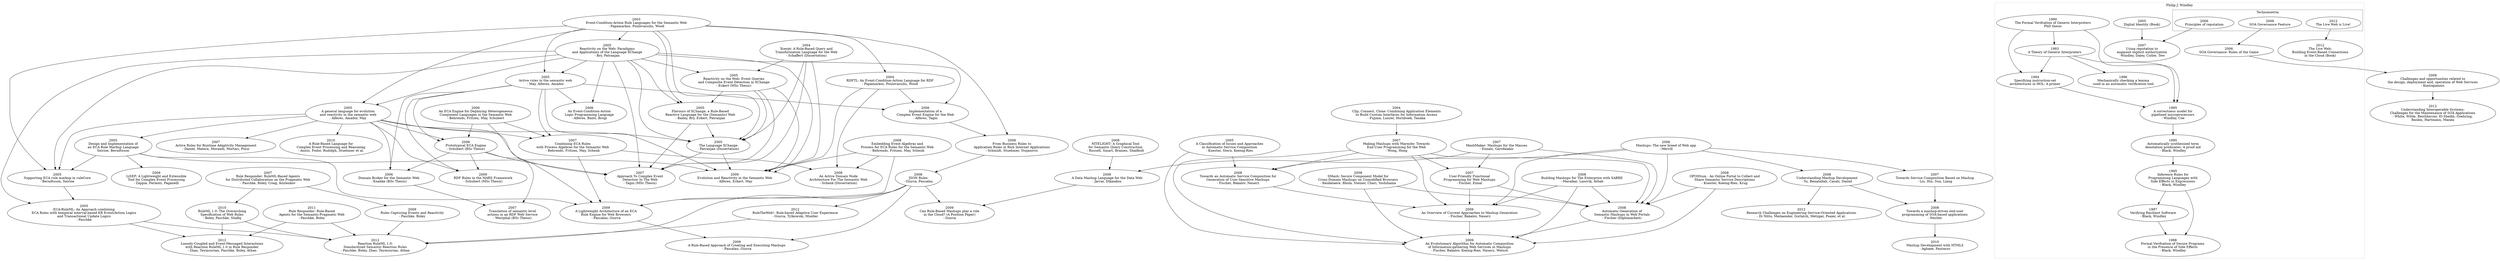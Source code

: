 digraph G {
//	page="85,110";


//TODO add XPath and RDF ressources?

/*
 *  2003
 */
	"2003-Papamarkos-ECARLSW.pdf"
	[label="2003\nEvent-Condition-Action Rule Languages for the Semantic Web\n- Papamarkos, Poulovassilis, Wood"];
	"2003-Papamarkos-ECARLSW.pdf" -> "2004-Papamarkos_etal-RDFTL.pdf";
	"2003-Papamarkos-ECARLSW.pdf" -> "2005-Alferes_etal-GLER.pdf";
	"2003-Papamarkos-ECARLSW.pdf" -> "2005-Bailey_etal-FlavorsOfXChange.pdf";
	"2003-Papamarkos-ECARLSW.pdf" -> "2005-Berndtsson_Serioe-ECA_ruleCore.pdf";
	"2003-Papamarkos-ECARLSW.pdf" -> "2005-Bry_etal-XChange.pdf";
	"2003-Papamarkos-ECARLSW.pdf" -> "2005-May_etal-ARSW.pdf";
	"2003-Papamarkos-ECARLSW.pdf" -> "2005-Patranjan-TLE.pdf";
	"2003-Papamarkos-ECARLSW.pdf" -> "2008-Schmidt_etal-BRAP.pdf";

/*
 *  2004
 */
	"2004-Fujima_etal-CCCCAE.pdf"
	[label="2004\nClip, Connect, Clone: Combining Application Elements\nto Build Custom Interfaces for Information Access\n- Fujima, Lunzer, Hornboek, Tanaka"];
	"2004-Fujima_etal-CCCCAE.pdf" -> "2007-Wong_Hong-Marmite.pdf";


	"2004-Papamarkos_etal-RDFTL.pdf"
	[label="2004\nRDFTL: An Event-Condition-Action Language for RDF\n- Papamarkos, Poulovassilis, Wood"];
	"2004-Papamarkos_etal-RDFTL.pdf" -> "2006-Alferes_Tagni-ICEEW.pdf";
	"2004-Papamarkos_etal-RDFTL.pdf" -> "2008-Schenk-ADNA.pdf";
	"2004-Papamarkos_etal-RDFTL.pdf" -> "2009-Alferes_etal-ERSW.pdf";

	"2004-Schaffert-Xcerpt.pdf"
	[label="2004\nXcerpt: A Rule-Based Query and\nTransformation Language for the Web\n- Schaffert (Dissertation)"];
	"2004-Schaffert-Xcerpt.pdf" -> "2005-Eckert-RWEQCED.pdf";
	"2004-Schaffert-Xcerpt.pdf" -> "2005-Patranjan-TLE.pdf";
	"2004-Schaffert-Xcerpt.pdf" -> "2007-Tagni-CET.pdf";
	"2004-Schaffert-Xcerpt.pdf" -> "2009-Alferes_etal-ERSW.pdf";
// Some paper reference also: F. Bry and S. Schaffert. A Gentle Introduction into Xcerpt, a Rule-based Query and Transformation Language for XML


/*
 *  2005
 */
	"2005-Alferes_etal-GLER.pdf"
	[label="2005\nA general language for evolution\nand reactivity in the semantic web\n- Alferes, Amador, May"];
	"2005-Alferes_etal-GLER.pdf" -> "2005-Berndtsson_Serioe-ECA_ruleCore.pdf";
	"2005-Alferes_etal-GLER.pdf" -> "2005-Seirioe_Berndtsson-DIECARML.pdf";
	"2005-Alferes_etal-GLER.pdf" -> "2005-Patranjan-TLE.pdf";
	"2005-Alferes_etal-GLER.pdf" -> "2006-Knabke-Domain_Broker.pdf";
	"2005-Alferes_etal-GLER.pdf" -> "2006-Schubert-ECA_Engine.pdf";
	"2005-Alferes_etal-GLER.pdf" -> "2007-Daniel_etal-ARRAM.pdf";
	"2005-Alferes_etal-GLER.pdf" -> "2007-Tagni-CET.pdf";
	"2005-Alferes_etal-GLER.pdf" -> "2007-Behrends_etal-CECAPA.pdf";
	"2005-Alferes_etal-GLER.pdf" -> "2009-Schubert-RDF_Rules_MARS.pdf";
	"2005-Alferes_etal-GLER.pdf" -> "2010-Anicic_etal-RBLCEPR.pdf";

	"2005-Bailey_etal-FlavorsOfXChange.pdf"
	[label="2005\nFlavours of XChange, a Rule-Based\nReactive Language for the (Semantic) Web\n- Bailey, Bry, Eckert, Patranjan"];
	"2005-Bailey_etal-FlavorsOfXChange.pdf" -> "2005-Patranjan-TLE.pdf";
	"2005-Bailey_etal-FlavorsOfXChange.pdf" -> "2007-Tagni-CET.pdf";

	"2005-Berndtsson_Serioe-ECA_ruleCore.pdf"
	[label="2005\nSupporting ECA rule markup in ruleCore\n- Berndtsson, Seirioe"];
	"2005-Berndtsson_Serioe-ECA_ruleCore.pdf" -> "2005-Paschke-ECA_RuleML.pdf";

	"2005-Bry_etal-XChange.pdf"
	[label="2005\nReactivity on the Web: Paradigms\nand Applications of the Language XChange\n- Bry, Patranjan"];
	"2005-Bry_etal-XChange.pdf" -> "2005-Alferes_etal-GLER.pdf";
	"2005-Bry_etal-XChange.pdf" -> "2005-Bailey_etal-FlavorsOfXChange.pdf";
	"2005-Bry_etal-XChange.pdf" -> "2005-Berndtsson_Serioe-ECA_ruleCore.pdf";
	"2005-Bry_etal-XChange.pdf" -> "2005-Eckert-RWEQCED.pdf";
	"2005-Bry_etal-XChange.pdf" -> "2005-May_etal-ARSW.pdf";
	"2005-Bry_etal-XChange.pdf" -> "2005-Patranjan-TLE.pdf";
	"2005-Bry_etal-XChange.pdf" -> "2005-Paschke-ECA_RuleML.pdf";
	"2005-Bry_etal-XChange.pdf" -> "2006-Alferes_etal-ECALPL.pdf";
	"2005-Bry_etal-XChange.pdf" -> "2006-Alferes_Tagni-ICEEW.pdf";
	"2005-Bry_etal-XChange.pdf" -> "2007-Tagni-CET.pdf";
	"2005-Bry_etal-XChange.pdf" -> "2009-Alferes_etal-ERSW.pdf";

	"2005-Eckert-RWEQCED.pdf"
	[label="2005\nReactivity on the Web: Event Queries\nand Composite Event Detection in XChange\n- Eckert (MSc Thesis)"];
	"2005-Eckert-RWEQCED.pdf" -> "2005-Bailey_etal-FlavorsOfXChange.pdf";
	"2005-Eckert-RWEQCED.pdf" -> "2007-Tagni-CET.pdf";
	"2005-Eckert-RWEQCED.pdf" -> "2005-Patranjan-TLE.pdf";
	"2005-Eckert-RWEQCED.pdf" -> "2009-Alferes_etal-ERSW.pdf";

	"2005-Kuester_etal-CIAASC.pdf"
	[label="2005\nA Classification of Issues and Approaches\nin Automatic Service Composition\n- Kuester, Stern, Koenig-Ries"];
	"2005-Kuester_etal-CIAASC.pdf" -> "2008-Fischer_etal-TASCG.pdf";
	"2005-Kuester_etal-CIAASC.pdf" -> "2009-Fischer_etal-EAACIGWS.pdf";

	"2005-May_etal-ARSW.pdf"
	[label="2005\nActive rules in the semantic web\n- May, Alferes, Amador"];
	"2005-May_etal-ARSW.pdf" -> "2006-Knabke-Domain_Broker.pdf";
	"2005-May_etal-ARSW.pdf" -> "2006-Alferes_etal-ECALPL.pdf";
	"2005-May_etal-ARSW.pdf" -> "2006-Alferes_Tagni-ICEEW.pdf";
	"2005-May_etal-ARSW.pdf" -> "2006-Schubert-ECA_Engine.pdf";
	"2005-May_etal-ARSW.pdf" -> "2007-Behrends_etal-CECAPA.pdf";
	"2005-May_etal-ARSW.pdf" -> "2009-Alferes_etal-ERSW.pdf";
	"2005-May_etal-ARSW.pdf" -> "2009-Schubert-RDF_Rules_MARS.pdf";

	"2005-Patranjan-TLE.pdf"
	[label="2005\nThe Language XChange\n- Patranjan (Dissertation)"];
	"2005-Patranjan-TLE.pdf" -> "2007-Tagni-CET.pdf";
	"2005-Patranjan-TLE.pdf" -> "2009-Alferes_etal-ERSW.pdf";

	"2005-Paschke-ECA_RuleML.pdf"
	[label="2005\nECA-RuleML: An Approach combining\nECA Rules with temporal interval-based KR Event/Action Logics\nand Transactional Update Logics\n- Paschke"];
	"2005-Paschke-ECA_RuleML.pdf" -> "2012-Zhao_etal-LCEMI.pdf";
	"2005-Paschke-ECA_RuleML.pdf" -> "2012-Paschke_etal-ReactionRuleML.pdf";

	"2005-Seirioe_Berndtsson-DIECARML.pdf"
	[label="2005\nDesign and Implementation of\nan ECA Rule Markup Language\nSeirioe, Berndtsson"];
	"2005-Seirioe_Berndtsson-DIECARML.pdf" -> "2005-Berndtsson_Serioe-ECA_ruleCore.pdf";
	"2005-Seirioe_Berndtsson-DIECARML.pdf" -> "2009-Alferes_etal-ERSW.pdf";
	"2005-Seirioe_Berndtsson-DIECARML.pdf" -> "2009-Pascalau_Giurca-LWAECARE.pdf";
	"2005-Seirioe_Berndtsson-DIECARML.pdf" -> "2009-Zappia_etal-LiSEP.pdf";
	
/*
 *  2006
 */
	"2006-Alferes_etal-ECALPL.pdf"
	[label="2006\nAn Event-Condition-Action\nLogic Programming Language\n- Alferes, Banti, Brogi"];

	"2006-Alferes_Tagni-ICEEW.pdf"
	[label="2006\nImplementation of a\nComplex Event Engine for the Web\n- Alferes, Tagni"];
	"2006-Alferes_Tagni-ICEEW.pdf" -> "2008-Schmidt_etal-BRAP.pdf";

	"2006-Behrends_etal-ECAEDHCL.pdf"
	[label="2006\nAn ECA Engine for Deploying Heterogeneous\nComponent Languages in the Semantic Web\n- Behrends, Fritzen, May, Schubert"];
	"2006-Behrends_etal-ECAEDHCL.pdf" -> "2006-Schubert-ECA_Engine.pdf";
	"2006-Behrends_etal-ECAEDHCL.pdf" -> "2007-Behrends_etal-CECAPA.pdf";
	"2006-Behrends_etal-ECAEDHCL.pdf" -> "2009-Pascalau_Giurca-LWAECARE.pdf";

	"2006-Knabke-Domain_Broker.pdf"
	[label="2006\nDomain Broker for the Semantic Web\n- Knabke (BSc Thesis)"];
	"2006-Knabke-Domain_Broker.pdf" -> "2007-Westphal-TSLA.pdf";

	"2006-Merrill-MNBWA.pdf"
	[label="2006\nMashups: The new breed of Web app\n- Merrill"];
	"2006-Merrill-MNBWA.pdf" -> "2008-Fischer_etal-TASCG.pdf";
	"2006-Merrill-MNBWA.pdf" -> "2009-Fischer_etal-OCAMG.pdf";
	"2006-Merrill-MNBWA.pdf" -> "2008-Fischer-AGSMWP.pdf";
	"2006-Merrill-MNBWA.pdf" -> "2007-Liu_etal-TSCBM.pdf"
	"2006-Merrill-MNBWA.pdf" -> "2008-Yu_etal-UMD.pdf";

	"2006-Schubert-ECA_Engine.pdf"
	[label="2006\nPrototypical ECA Engine\n- Schubert (BSc Thesis)"];
	"2006-Schubert-ECA_Engine.pdf" -> "2006-Knabke-Domain_Broker.pdf";
	"2006-Schubert-ECA_Engine.pdf" -> "2007-Tagni-CET.pdf";
	"2006-Schubert-ECA_Engine.pdf" -> "2007-Westphal-TSLA.pdf";
	"2006-Schubert-ECA_Engine.pdf" -> "2009-Schubert-RDF_Rules_MARS.pdf";

/*
 *  2007
 */
	"2007-Behrends_etal-CECAPA.pdf"
	[label="2007\nCombining ECA Rules\nwith Process Algebras for the Semantic Web\n- Behrends, Fritzen, May, Schenk"];
	"2007-Behrends_etal-CECAPA.pdf" -> "2009-Pascalau_Giurca-LWAECARE.pdf";
	"2007-Behrends_etal-CECAPA.pdf" -> "2008-Schenk-ADNA.pdf";

	"2007-Daniel_etal-ARRAM.pdf"
	[label="2007\nActive Rules for Runtime Adaptivity Management\n- Daniel, Matera, Morandi, Mortari, Pozzi"];

	"2007-Ennals_Garofalakis-Mashmaker.pdf"
	[label="2007\nMashMaker: Mashups for the Masses\n- Ennals, Garofalakis"];
	"2007-Ennals_Garofalakis-Mashmaker.pdf" -> "2007-Ennals_Gay-UFFPWM.pdf";
	"2007-Ennals_Garofalakis-Mashmaker.pdf" -> "2008-Fischer-AGSMWP.pdf";
	"2007-Ennals_Garofalakis-Mashmaker.pdf" -> "2009-Jarrar_Dikaiakos-MashQL.pdf";

	"2007-Ennals_Gay-UFFPWM.pdf"
	[label="2007\nUser-Friendly Functional\nProgramming for Web Mashups\n- Fischer, Ennal"];
	"2007-Ennals_Gay-UFFPWM.pdf" -> "2008-Fischer-AGSMWP.pdf";
	"2007-Ennals_Gay-UFFPWM.pdf" -> "2009-Fischer_etal-OCAMG.pdf";

	"2007-Paschke_etal-RuleResponder.pdf"
	[label="2007\nRule Responder: RuleML-Based Agents\nfor Distributed Collaboration on the Pragmatic Web\n- Paschke, Boley, Craig, Kozlenkov"];
	"2007-Paschke_etal-RuleResponder.pdf" -> "2010-Boley_etal-RuleML.pdf";
	"2007-Paschke_etal-RuleResponder.pdf" -> "2009-Paschke_Boley-RCER.pdf";

	"2007-Tagni-CET.pdf"
	[label="2007\nApproach To Complex Event\nDetection In The Web\n- Tagni (MSc Thesis)"];

	"2007-Westphal-TSLA.pdf"
	[label="2007\nTranslation of semantic level\nactions in an RDF Web Service\n- Westphal (BSc Thesis)"];

	"2007-Wong_Hong-Marmite.pdf"
	[label="2007\nMaking Mashups with Marmite: Towards\nEnd-User Programming for the Web\n- Wong, Hong"];
	"2007-Wong_Hong-Marmite.pdf" -> "2007-Ennals_Gay-UFFPWM.pdf";
	"2007-Wong_Hong-Marmite.pdf" -> "2008-Fischer_etal-TASCG.pdf";
	"2007-Wong_Hong-Marmite.pdf" -> "2008-Fischer-AGSMWP.pdf";
	"2007-Wong_Hong-Marmite.pdf" -> "2009-Fischer_etal-EAACIGWS.pdf";
	"2007-Wong_Hong-Marmite.pdf" -> "2009-Fischer_etal-OCAMG.pdf";

	"2007-Liu_etal-TSCBM.pdf"
	[label="2007\nTowards Service Composition Based on Mashup\n- Liu, Hui, Sun, Liang"];
	"2007-Liu_etal-TSCBM.pdf" -> "2008-Nestler-MEPSA.pdf";

/*
 *  2008
 */
	"UNAVAILABLE.txt#6"
	[label="2008\nEmbedding Event Algebras and\nProcess for ECA Rules for the Semantic Web\n- Behrends, Fritzen, May, Schenk"];
	"UNAVAILABLE.txt#6" -> "2008-Schenk-ADNA.pdf";
	"UNAVAILABLE.txt#6" -> "2009-Alferes_etal-ERSW.pdf";
	"UNAVAILABLE.txt#6" -> "2009-Pascalau_Giurca-LWAECARE.pdf";

	"2008-Fischer-AGSMWP.pdf"
	[label="2008\nAutomatic Generation of\nSemantic Mashups in Web Portals\n- Fischer (Diplomarbeit)"];
	"2008-Fischer-AGSMWP.pdf" -> "2009-Fischer_etal-EAACIGWS.pdf";
	
	"2008-Fischer_etal-TASCG.pdf"
	[label="2008\nTowards an Automatic Service Composition for\nGeneration of User-Sensitive Mashups\n- Fischer, Bakalov, Nauerz"];
	"2008-Fischer_etal-TASCG.pdf" -> "2009-Fischer_etal-OCAMG.pdf";

	"2008-Giurca_Pascalau-JSON_Rules.pdf"
	[label="2008\nJSON Rules\n- Giurca, Pascalau"];
	"2008-Giurca_Pascalau-JSON_Rules.pdf" -> "2009-Giurca-PositionPaper.pdf";
	"2008-Giurca_Pascalau-JSON_Rules.pdf" -> "2009-Pascalau_Giurca-LWAECARE.pdf";
	"2008-Giurca_Pascalau-JSON_Rules.pdf" -> "2012-Giurca_etal-RuleTheWeb.pdf";
	"2008-Giurca_Pascalau-JSON_Rules.pdf" -> "2009-Pascalau_Giurca-RBACEM.pdf";
	"2008-Giurca_Pascalau-JSON_Rules.pdf" -> "2012-Paschke_etal-ReactionRuleML.pdf";

	"2008-Keukelaere-SCMCDM.pdf"
	[label="2008\nSMash: Secure Component Model for\nCross-Domain Mashups on Unmodified Browsers\n- Keukelaere, Bhola, Steiner, Chari, Yoshihama"];
	"2008-Keukelaere-SCMCDM.pdf" -> "2008-Fischer-AGSMWP.pdf";
	"2008-Keukelaere-SCMCDM.pdf" -> "2009-Fischer_etal-EAACIGWS.pdf";

	"2008-Kontogiannis-COWS.pdf"
	[label="2008\nChallenges and opportunities related to\nthe design, deployment and, operation of Web Services\n- Kontogiannis"];
	"2008-Kontogiannis-COWS.pdf" -> "2012-White_etal-UISCMSOAA.pdf";

	"2008-Kuester_etal-Opossum.pdf"
	[label="2008\nOPOSSum - An Online Portal to Collect and\nShare Semantic Service Descriptions\n- Kuester, Koenig-Ries, Krug"];
	"2008-Kuester_etal-Opossum.pdf" -> "2008-Fischer-AGSMWP.pdf";
	"2008-Kuester_etal-Opossum.pdf" -> "2009-Fischer_etal-EAACIGWS.pdf";

	"2008-Maraikar_etal-BMWSABRE.pdf"
	[label="2008\nBuilding Mashups for The Enterprise with SABRE\n- Maraikar, Lazovik, Arbab"];
	"2008-Maraikar_etal-BMWSABRE.pdf" -> "2008-Fischer-AGSMWP.pdf";
	"2008-Maraikar_etal-BMWSABRE.pdf" -> "2009-Fischer_etal-EAACIGWS.pdf";
	"2008-Maraikar_etal-BMWSABRE.pdf" -> "2009-Fischer_etal-OCAMG.pdf";

	"2008-Nestler-MEPSA.pdf"
	[label="2008\nTowards a mashup-driven end-user\nprogramming of SOA-based applications\n- Nestler"];
	"2008-Nestler-MEPSA.pdf" -> "2010-Aghaee_Pautasso-MDHTML5.pdf";

	"2008-Russell_etal-Nitelight.pdf"
	[label="2008\nNITELIGHT: A Graphical Tool\nfor Semantic Query Construction\n- Russell, Smart, Braines, Shadbolt"];
	"2008-Russell_etal-Nitelight.pdf" -> "2009-Jarrar_Dikaiakos-MashQL.pdf";

	"2008-Schenk-ADNA.pdf"
	[label="2008\nAn Active Domain Node\nArchitecture For The Semantic Web\n- Schenk (Dissertation)"];

	"2008-Schmidt_etal-BRAP.pdf"
	[label="2008\nFrom Business Rules to\nApplication Rules in Rich Internet Applications\n- Schmidt, Stuehmer, Stojanovic"];
	"2008-Schmidt_etal-BRAP.pdf" -> "2008-Giurca_Pascalau-JSON_Rules.pdf";

	"2008-Yu_etal-UMD.pdf"
	[label="2008\nUnderstanding Mashup Development\n- Yu, Benatallah, Casati, Daniel"];
	"2008-Yu_etal-UMD.pdf" -> "2012-Nitto_etal-RCESOA.pdf";
	"2008-Yu_etal-UMD.pdf" -> "2008-Nestler-MEPSA.pdf";

/*
 *  2009
 */
	"2009-Alferes_etal-ERSW.pdf"
	[label="2009\nEvolution and Reactivity in the Semantic Web\n- Alferes, Eckert, May"];

	"2009-Fischer_etal-OCAMG.pdf"
	[label="2009\nAn Overview of Current Approaches to Mashup Generation\n- Fischer, Bakalov, Nauerz"];
	"2009-Fischer_etal-OCAMG.pdf" -> "2009-Fischer_etal-EAACIGWS.pdf";

	"2009-Fischer_etal-EAACIGWS.pdf"
	[label="2009\nAn Evolutionary Algorithm for Automatic Composition\nof Information-gathering Web Services in Mashups\n- Fischer, Bakalov, Koenig-Ries, Nauerz, Welsch"];

	"2009-Giurca-PositionPaper.pdf"
	[label="2009\nCan Rule-Based Mashups play a role\nin the Cloud? (A Position Paper)\n- Giurca"];

	"2009-Jarrar_Dikaiakos-MashQL.pdf"
	[label="2009\nA Data Mashup Language for the Data Web\n- Jarrar, Dikaiakos"];
	"2009-Jarrar_Dikaiakos-MashQL.pdf" -> "2009-Giurca-PositionPaper.pdf";

	"2009-Pascalau_Giurca-LWAECARE.pdf"
	[label="2009\nA Lightweight Architecture of an ECA\nRule Engine for Web Browsers\n- Pascalau, Giurca"];
	"2009-Pascalau_Giurca-LWAECARE.pdf" -> "2009-Pascalau_Giurca-RBACEM.pdf";

	"2009-Paschke_Boley-RCER.pdf"
	[label="2009\nRules Capturing Events and Reactivity\n- Paschke, Boley"];
	"2009-Paschke_Boley-RCER.pdf" -> "2012-Paschke_etal-ReactionRuleML.pdf";

	"2009-Schubert-RDF_Rules_MARS.pdf"
	[label="2009\nRDF Rules in the MARS Framework\n- Schubert (MSc Thesis)"];

	"2009-Pascalau_Giurca-RBACEM.pdf"
	[label="2009\nA Rule-Based Approach of Creating and Executing Mashups\n- Pascalau, Giurca"];

	"2009-Zappia_etal-LiSEP.pdf"
	[label="2009\nLiSEP: A Lightweight and Extensible\nTool for Complex Event Processing\n- Zappia, Parlanti, Paganelli"];

/*
 *  2010
 */
	"2010-Anicic_etal-RBLCEPR.pdf"
	[label="2010\nA Rule-Based Language for\nComplex Event Processing and Reasoning\n- Anicic, Fodor, Rudolph, Stuehmer et al."];

	"2010-Boley_etal-RuleML.pdf"
	[label="2010\nRuleML 1.0: The Overarching\nSpecification of Web Rules\n- Boley, Paschke, Shafiq"];
	"2010-Boley_etal-RuleML.pdf" -> "2012-Zhao_etal-LCEMI.pdf";
	"2010-Boley_etal-RuleML.pdf" -> "2012-Paschke_etal-ReactionRuleML.pdf";

	"2010-Aghaee_Pautasso-MDHTML5.pdf"
	[label="2010\nMashup Development with HTML5\n- Aghaee, Pautasso"];

/*
 *  2011
 */
	"UNAVAILABLE.txt#11"
	[label="2011\nRule Responder: Rule-Based\nAgents for the Semantic-Pragmatic Web\n- Paschke, Boley"];
	"UNAVAILABLE.txt#11" -> "2012-Zhao_etal-LCEMI.pdf";
	"UNAVAILABLE.txt#11" -> "2012-Paschke_etal-ReactionRuleML.pdf";

/*
 *  2012
 */
	"2012-Giurca_etal-RuleTheWeb.pdf"
	[label="2012\nRuleTheWeb!: Rule-based Adaptive User Experience\n- Giurca, Tylkowski, Mueller"];
	"2012-Giurca_etal-RuleTheWeb.pdf" -> "2012-Paschke_etal-ReactionRuleML.pdf";

	"2012-Nitto_etal-RCESOA.pdf"
	[label="2012\nResearch Challenges on Engineering Service-Oriented Applications\n- Di Nitto, Meilaender, Gorlatch, Metzger, Psaier, et al."];

	"2012-Zhao_etal-LCEMI.pdf"
	[label="2012\nLoosely-Coupled and Event-Messaged Interactions\nwith Reaction RuleML 1.0 in Rule Responder\n- Zhao, Teymourian, Paschke, Boley, Athan"];

	"2012-White_etal-UISCMSOAA.pdf"
	[label="2012\nUnderstanding Interoperable Systems:\nChallenges for the Maintenance of SOA Applications\n- White, Wilde, Reichherzer, El-Sheikh, Goehring,\nBaskin, Hartmann, Manea"];

	"2012-Paschke_etal-ReactionRuleML.pdf"
	[label="2012\nReaction RuleML 1.0:\nStandardized Semantic Reaction Rules\n- Paschke, Boley, Zhao, Teymourian, Athan"];

/*
 *  2013
 */

//A framework for network-wide semantic event correlation
//http://proceedings.spiedigitallibr"2009-Fischer_etal-OCAMG.pdf"ary.org/proceeding.aspx?articleid=1692035

//Josuttis, N.: SOA in Practice: The Art of Distributed System Design. O’Reilly, Sebastopol (2007)
//Kaye, D.: Loosely Coupled: The Missing Pieces of Web Services. RDS Press (2003)
//Pautasso, Wilde: Why is the web loosely coupled?: a multi-faceted metric for service design
//Niemann, Eckert, Repp, Steinmetz: Towards a Generic Governance Model for Service-oriented Architectures


// Phil J. Windley
	"2006-Windley-SOAGovernance.pdf" -> "2008-Kontogiannis-COWS.pdf";
	subgraph cluster_windley {
		label = "Philip J. Windley";
		color=lightgrey;

		"UNAVAILABLE.txt#13"
		[label="1990\nThe Formal Verifcation of Generic Interpreters\nPhD thesis"];
		"UNAVAILABLE.txt#13" -> "1994-Windley-SISAHO.pdf";
		"UNAVAILABLE.txt#13" -> "1993-Windley-TGI.pdf";
		"UNAVAILABLE.txt#13" -> "1995-Windley_Coe-CMPM.pdf";

		"1993-Windley-TGI.pdf"
		[label="1993\nA Theory of Generic Interpreters"];
		"1993-Windley-TGI.pdf" -> "1995-Windley_Coe-CMPM.pdf";
		"1993-Windley-TGI.pdf" -> "UNAVAILABLE.txt#12";
		"1993-Windley-TGI.pdf" -> "1994-Windley-SISAHO.pdf";

		"1994-Windley-SISAHO.pdf"
		[label="1994\nSpecifying instruction-set\narchitectures in HOL: A primer"];
		"1994-Windley-SISAHO.pdf" -> "1995-Windley_Coe-CMPM.pdf";


		"1995-Windley_Coe-CMPM.pdf"
		[label="1995\nA correctness model for\npipelined microprocessors\n- Windley, Coe"];
		"1995-Windley_Coe-CMPM.pdf" -> "1995-Black_Windley-ASTDP.pdf";

		"1995-Black_Windley-ASTDP.pdf"
		[label="1995\nAutomatically synthesized term\ndenotation predicates: A proof aid\n- Black, Windley"];
		"1995-Black_Windley-ASTDP.pdf" -> "1996-Black_Windley-IRPLSEE.pdf";

		"1996-Black_Windley-IRPLSEE.pdf"
		[label="1995\nInference Rules for\nProgramming Languages with\nSide Effects in Expressions\n- Black, Windley"];
		"1996-Black_Windley-IRPLSEE.pdf" -> "1997-Black_Windley-VRS.pdf";
		"1996-Black_Windley-IRPLSEE.pdf" -> "1998-Black_Windley-FVSPPSE.pdf";

		"UNAVAILABLE.txt#12"
		[label="1996\nMechanically checking a lemma\nused in an automatic verification tool"];

		"1997-Black_Windley-VRS.pdf"
		[label="1997\nVerifying Resilient Software\n- Black, Windley"];
		"1997-Black_Windley-VRS.pdf" -> "1998-Black_Windley-FVSPPSE.pdf";

		"1998-Black_Windley-FVSPPSE.pdf"
		[label="1998\nFormal Verifcation of Secure Programs\nin the Presence of Side Effects\n- Black, Windley"];

		"UNAVAILABLE.txt#14"
		[label="2005\nDigital Identity (Book)"];
		"UNAVAILABLE.txt#14" -> "2007-Windley_etal-URAEA.pdf";

		"2006-Windley-SOAGovernance.pdf"
		[label="2006\nSOA Governance: Rules of the Game"];
		
		"http://www.windley.com/archives/2006/06/principles_of_r" -> "2007-Windley_etal-URAEA.pdf";
		"http://www.windley.com/archives/2006/01/soa_governance_4.shtml" -> "2006-Windley-SOAGovernance.pdf";
		"http://www.windley.com/archives/2012/01/the_live_web_is_live.shtml" -> "UNAVAILABLE.txt#15";
		subgraph cluster_technometria {
			label = "Technometria";
			color=dimgrey;

			"http://www.windley.com/archives/2006/01/soa_governance_4.shtml"
			[label="2006\nSOA Governance Feature"];

			"http://www.windley.com/archives/2006/06/principles_of_r"
			[label="2006\nPrinciples of reputation"];

			"http://www.windley.com/archives/2012/01/the_live_web_is_live.shtml"
			[label="2012\nThe Live Web is Live!"];
		}

		"2007-Windley_etal-URAEA.pdf"
		[label="2007\nUsing reputation to\naugment explicit authorization\n -Windley, Daley, Cutler, Tew"];
		
		"UNAVAILABLE.txt#15"
		[label="2012\nThe Live Web:\nBuilding Event-Based Connections\nin the Cloud (Book)"];
	}


}

/*
References implemented:

"2003-Papamarkos-ECARLSW.pdf"

"2004-Frei_etal-EAAMP.pdf"
"2004-Fujima_etal-CCCCAE.pdf"
"2004-Papamarkos_etal-RDFTL.pdf"
"2004-Schaffert-Xcerpt.pdf"

"2005-Alferes_etal-GLER.pdf"
"2005-Bailey_etal-FlavorsOfXChange.pdf"
"2005-Berndtsson_Serioe-ECA_ruleCore.pdf"
"2005-Bry_etal-XChange.pdf"
"2005-Eckert-RWEQCED.pdf"
"2005-Kuester_etal-CIAASC.pdf"
"2005-May_etal-ARSW.pdf"
"2005-Paschke-ECA_RuleML.pdf"
"2005-Patranjan-TLE.pdf"

"2006-Alferes_etal-ECALPL.pdf"
"2006-Alferes_Tagni-ICEEW.pdf"
"2006-Knabke-Domain_Broker.pdf"
"2006-Merrill-MNBWA.pdf"
"2006-Schubert-ECA_Engine.pdf"

"2007-Behrends_etal-CECAPA.pdf"
"2007-Daniel_etal-ARRAM.pdf"
"2007-Ennals_Garofalakis-Mashmaker.pdf"
"2007-Ennals_Gay-UFFPWM.pdf"
"2007-Perry_etal-SCTATQ.pdf"
"2007-Tagni-CET.pdf"
"2007-Westphal-TSLA.pdf"
"2007-Wong_Hong-Marmite.pdf"

"2008-Fischer-AGSMWP.pdf"
"2008-Fischer_etal-TASCG.pdf"
"2008-Giurca_Pascalau-JSON_Rules.pdf"
"2008-Keukelaere-SCMCDM.pdf"
"2008-Kuester_etal-Opossum.pdf"
"2008-Maraikar_etal-BMWSABRE.pdf"
"2008-Russell_etal-Nitelight.pdf"
"2008-Schenk-ADNA.pdf"
"2008-Schmidt_etal-BRAP.pdf"
"2008-Sheth_Perry-TSWSTT.pdf"

"2009-Alferes_etal-ERSW.pdf"
"2009-Fischer_etal-EAACIGWS.pdf"
"2009-Fischer_etal-OCAMG.pdf"
"2009-Giurca-PositionPaper.pdf"
"2009-Jarrar_Dikaiakos-MashQL.pdf"
"2009-Pascalau_Giurca-LWAECARE.pdf"
"2009-Schubert-RDF_Rules_MARS.pdf"

"2010-Anicic_etal-RBLCEPR.pdf"
"2010-Boley_etal-RuleML.pdf"
"2010-Ye_Jacobsen-EEWS.pdf"

"2011-Pfisterer_etal-Spitfire.pdf"
"2011-Zhou_etal-ISCEPF.pdf"

"2012-Barazzutti-ThriftyPrivacy.pdf"
"2012-Cubo_etal-BACT.pdf"
"2012-Giurca_etal-RuleTheWeb.pdf"
"2012-Nitto_etal-RCESOA.pdf"
"2012-Patel-TTGI.pdf"
"2012-Zhao_etal-LCEMI.pdf"

"2013-Pongpaichet_etal-EventShop.pdf"


*/


/*
'Cited by' crawled through:

"2007-Westphal-TSLA.pdf"

"2008-Schenk-ADNA.pdf"

"2009-Schubert-RDF_Rules_MARS.pdf"

*/




